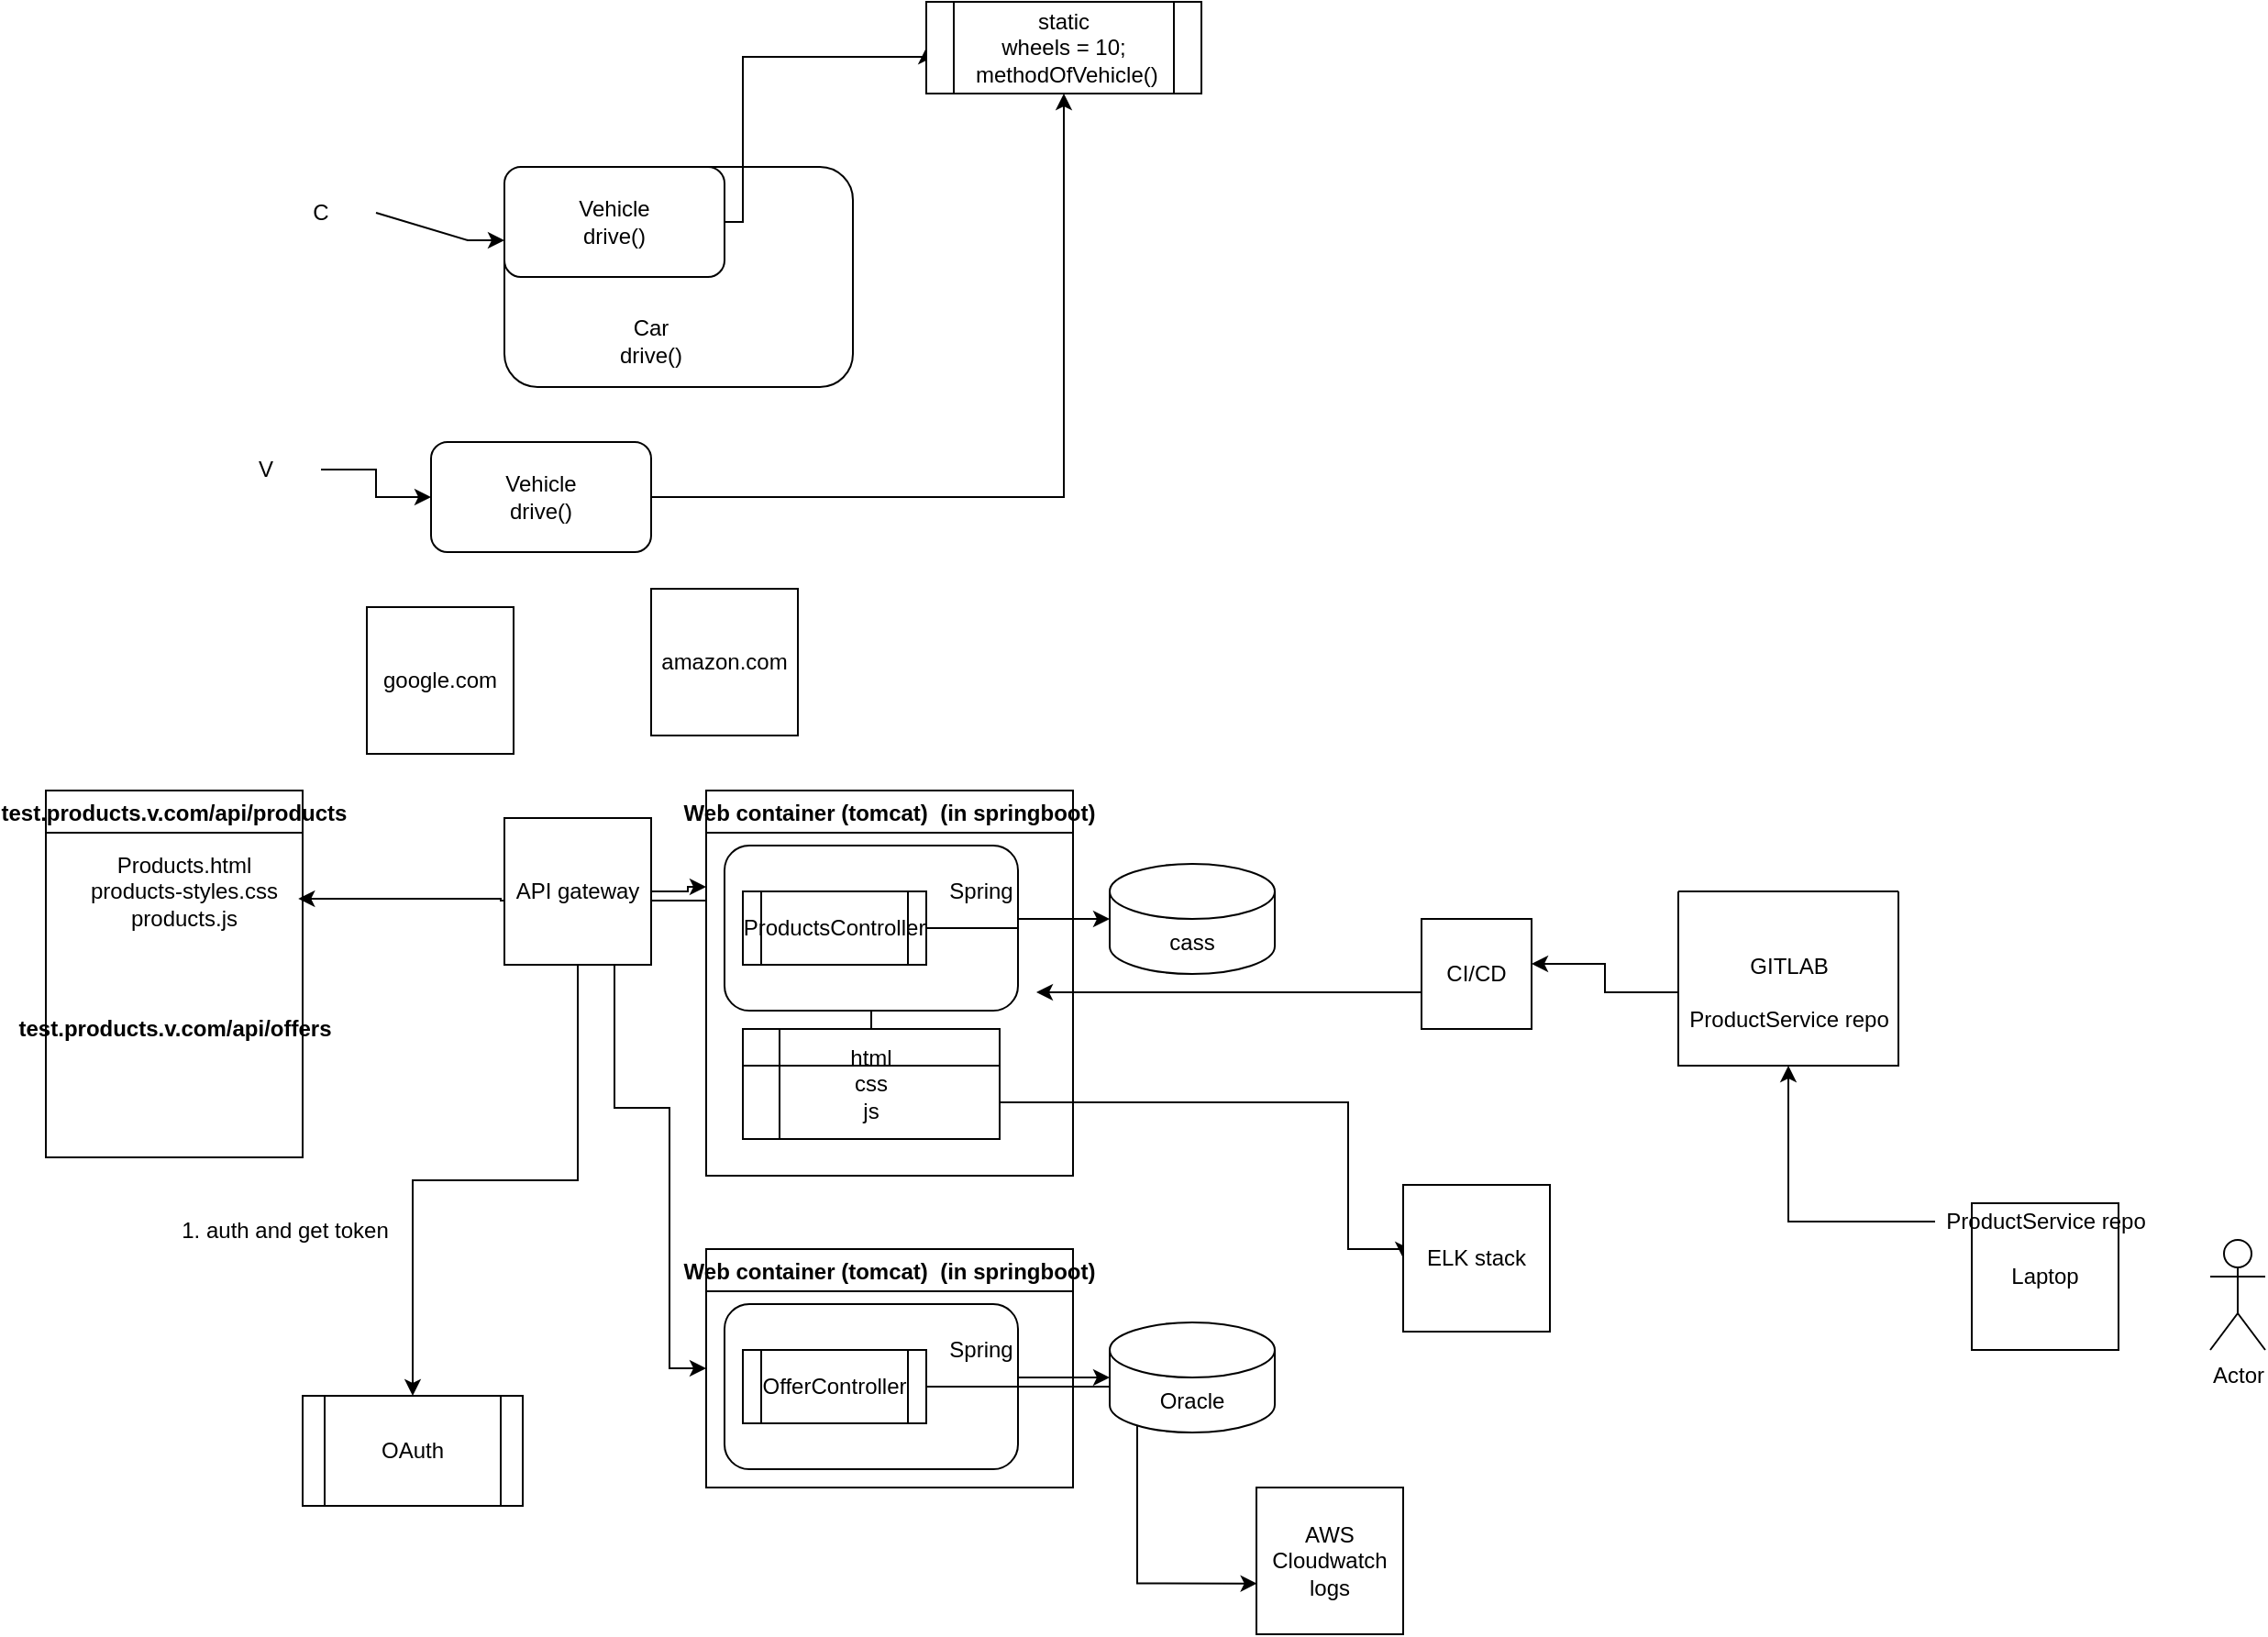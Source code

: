 <mxfile version="17.4.0" type="device"><diagram id="vzY9z4sRMrzOIMX6U0G2" name="Page-1"><mxGraphModel dx="1669" dy="434" grid="1" gridSize="10" guides="1" tooltips="1" connect="1" arrows="1" fold="1" page="1" pageScale="1" pageWidth="850" pageHeight="1100" math="0" shadow="0"><root><mxCell id="0"/><mxCell id="1" parent="0"/><mxCell id="WYkMhWz1KVLbPnTsZtff-45" style="edgeStyle=orthogonalEdgeStyle;rounded=0;orthogonalLoop=1;jettySize=auto;html=1;entryX=0;entryY=0.5;entryDx=0;entryDy=0;" edge="1" parent="1" source="WYkMhWz1KVLbPnTsZtff-13" target="WYkMhWz1KVLbPnTsZtff-44"><mxGeometry relative="1" as="geometry"><Array as="points"><mxPoint x="460" y="610"/><mxPoint x="720" y="610"/><mxPoint x="720" y="690"/><mxPoint x="750" y="690"/></Array></mxGeometry></mxCell><mxCell id="WYkMhWz1KVLbPnTsZtff-13" value="" style="rounded=1;whiteSpace=wrap;html=1;" vertex="1" parent="1"><mxGeometry x="380" y="470" width="160" height="90" as="geometry"/></mxCell><mxCell id="WYkMhWz1KVLbPnTsZtff-2" value="" style="rounded=1;whiteSpace=wrap;html=1;" vertex="1" parent="1"><mxGeometry x="260" y="100" width="190" height="120" as="geometry"/></mxCell><mxCell id="WYkMhWz1KVLbPnTsZtff-10" style="edgeStyle=orthogonalEdgeStyle;rounded=0;orthogonalLoop=1;jettySize=auto;html=1;entryX=0;entryY=0.5;entryDx=0;entryDy=0;" edge="1" parent="1" source="WYkMhWz1KVLbPnTsZtff-1" target="WYkMhWz1KVLbPnTsZtff-9"><mxGeometry relative="1" as="geometry"><Array as="points"><mxPoint x="390" y="130"/><mxPoint x="390" y="40"/><mxPoint x="490" y="40"/></Array></mxGeometry></mxCell><mxCell id="WYkMhWz1KVLbPnTsZtff-1" value="Vehicle&lt;br&gt;drive()" style="rounded=1;whiteSpace=wrap;html=1;" vertex="1" parent="1"><mxGeometry x="260" y="100" width="120" height="60" as="geometry"/></mxCell><mxCell id="WYkMhWz1KVLbPnTsZtff-3" value="Car&lt;br&gt;drive()" style="text;html=1;strokeColor=none;fillColor=none;align=center;verticalAlign=middle;whiteSpace=wrap;rounded=0;" vertex="1" parent="1"><mxGeometry x="310" y="180" width="60" height="30" as="geometry"/></mxCell><mxCell id="WYkMhWz1KVLbPnTsZtff-4" value="C" style="text;html=1;strokeColor=none;fillColor=none;align=center;verticalAlign=middle;whiteSpace=wrap;rounded=0;" vertex="1" parent="1"><mxGeometry x="130" y="110" width="60" height="30" as="geometry"/></mxCell><mxCell id="WYkMhWz1KVLbPnTsZtff-5" value="" style="endArrow=classic;html=1;rounded=0;exitX=1;exitY=0.5;exitDx=0;exitDy=0;" edge="1" parent="1" source="WYkMhWz1KVLbPnTsZtff-4"><mxGeometry width="50" height="50" relative="1" as="geometry"><mxPoint x="320" y="190" as="sourcePoint"/><mxPoint x="260" y="140" as="targetPoint"/><Array as="points"><mxPoint x="240" y="140"/></Array></mxGeometry></mxCell><mxCell id="WYkMhWz1KVLbPnTsZtff-8" style="edgeStyle=orthogonalEdgeStyle;rounded=0;orthogonalLoop=1;jettySize=auto;html=1;entryX=0;entryY=0.5;entryDx=0;entryDy=0;" edge="1" parent="1" source="WYkMhWz1KVLbPnTsZtff-6" target="WYkMhWz1KVLbPnTsZtff-7"><mxGeometry relative="1" as="geometry"/></mxCell><mxCell id="WYkMhWz1KVLbPnTsZtff-6" value="V" style="text;html=1;strokeColor=none;fillColor=none;align=center;verticalAlign=middle;whiteSpace=wrap;rounded=0;" vertex="1" parent="1"><mxGeometry x="100" y="250" width="60" height="30" as="geometry"/></mxCell><mxCell id="WYkMhWz1KVLbPnTsZtff-11" style="edgeStyle=orthogonalEdgeStyle;rounded=0;orthogonalLoop=1;jettySize=auto;html=1;entryX=0.5;entryY=1;entryDx=0;entryDy=0;" edge="1" parent="1" source="WYkMhWz1KVLbPnTsZtff-7" target="WYkMhWz1KVLbPnTsZtff-9"><mxGeometry relative="1" as="geometry"/></mxCell><mxCell id="WYkMhWz1KVLbPnTsZtff-7" value="Vehicle&lt;br&gt;drive()" style="rounded=1;whiteSpace=wrap;html=1;" vertex="1" parent="1"><mxGeometry x="220" y="250" width="120" height="60" as="geometry"/></mxCell><mxCell id="WYkMhWz1KVLbPnTsZtff-9" value="static&lt;br&gt;wheels = 10;&lt;br&gt;&amp;nbsp;methodOfVehicle()" style="shape=process;whiteSpace=wrap;html=1;backgroundOutline=1;" vertex="1" parent="1"><mxGeometry x="490" y="10" width="150" height="50" as="geometry"/></mxCell><mxCell id="WYkMhWz1KVLbPnTsZtff-33" style="edgeStyle=orthogonalEdgeStyle;rounded=0;orthogonalLoop=1;jettySize=auto;html=1;entryX=0;entryY=0.5;entryDx=0;entryDy=0;entryPerimeter=0;" edge="1" parent="1" source="WYkMhWz1KVLbPnTsZtff-12" target="WYkMhWz1KVLbPnTsZtff-25"><mxGeometry relative="1" as="geometry"/></mxCell><mxCell id="WYkMhWz1KVLbPnTsZtff-12" value="ProductsController" style="shape=process;whiteSpace=wrap;html=1;backgroundOutline=1;" vertex="1" parent="1"><mxGeometry x="390" y="495" width="100" height="40" as="geometry"/></mxCell><mxCell id="WYkMhWz1KVLbPnTsZtff-56" style="edgeStyle=orthogonalEdgeStyle;rounded=0;orthogonalLoop=1;jettySize=auto;html=1;entryX=1.022;entryY=0.58;entryDx=0;entryDy=0;entryPerimeter=0;" edge="1" parent="1" source="WYkMhWz1KVLbPnTsZtff-14" target="WYkMhWz1KVLbPnTsZtff-20"><mxGeometry relative="1" as="geometry"><Array as="points"><mxPoint x="258" y="500"/><mxPoint x="258" y="499"/></Array></mxGeometry></mxCell><mxCell id="WYkMhWz1KVLbPnTsZtff-14" value="Web container (tomcat)  (in springboot)" style="swimlane;" vertex="1" parent="1"><mxGeometry x="370" y="440" width="200" height="210" as="geometry"/></mxCell><mxCell id="WYkMhWz1KVLbPnTsZtff-15" value="Spring" style="text;html=1;strokeColor=none;fillColor=none;align=center;verticalAlign=middle;whiteSpace=wrap;rounded=0;" vertex="1" parent="WYkMhWz1KVLbPnTsZtff-14"><mxGeometry x="120" y="40" width="60" height="30" as="geometry"/></mxCell><mxCell id="WYkMhWz1KVLbPnTsZtff-19" value="html&lt;br&gt;css&lt;br&gt;js" style="shape=internalStorage;whiteSpace=wrap;html=1;backgroundOutline=1;" vertex="1" parent="WYkMhWz1KVLbPnTsZtff-14"><mxGeometry x="20" y="130" width="140" height="60" as="geometry"/></mxCell><mxCell id="WYkMhWz1KVLbPnTsZtff-50" style="edgeStyle=orthogonalEdgeStyle;rounded=0;orthogonalLoop=1;jettySize=auto;html=1;exitX=0.5;exitY=1;exitDx=0;exitDy=0;" edge="1" parent="1" source="WYkMhWz1KVLbPnTsZtff-62" target="WYkMhWz1KVLbPnTsZtff-49"><mxGeometry relative="1" as="geometry"/></mxCell><mxCell id="WYkMhWz1KVLbPnTsZtff-16" value="test.products.v.com/api/products" style="swimlane;" vertex="1" parent="1"><mxGeometry x="10" y="440" width="140" height="200" as="geometry"/></mxCell><mxCell id="WYkMhWz1KVLbPnTsZtff-20" value="Products.html&lt;br&gt;products-styles.css&lt;br&gt;products.js" style="text;html=1;align=center;verticalAlign=middle;resizable=0;points=[];autosize=1;strokeColor=none;fillColor=none;" vertex="1" parent="WYkMhWz1KVLbPnTsZtff-16"><mxGeometry x="15" y="30" width="120" height="50" as="geometry"/></mxCell><mxCell id="WYkMhWz1KVLbPnTsZtff-25" value="cass" style="shape=cylinder3;whiteSpace=wrap;html=1;boundedLbl=1;backgroundOutline=1;size=15;" vertex="1" parent="1"><mxGeometry x="590" y="480" width="90" height="60" as="geometry"/></mxCell><mxCell id="WYkMhWz1KVLbPnTsZtff-47" style="edgeStyle=orthogonalEdgeStyle;rounded=0;orthogonalLoop=1;jettySize=auto;html=1;entryX=0.004;entryY=0.654;entryDx=0;entryDy=0;entryPerimeter=0;" edge="1" parent="1" source="WYkMhWz1KVLbPnTsZtff-26" target="WYkMhWz1KVLbPnTsZtff-46"><mxGeometry relative="1" as="geometry"/></mxCell><mxCell id="WYkMhWz1KVLbPnTsZtff-26" value="" style="rounded=1;whiteSpace=wrap;html=1;" vertex="1" parent="1"><mxGeometry x="380" y="720" width="160" height="90" as="geometry"/></mxCell><mxCell id="WYkMhWz1KVLbPnTsZtff-32" style="edgeStyle=orthogonalEdgeStyle;rounded=0;orthogonalLoop=1;jettySize=auto;html=1;" edge="1" parent="1" source="WYkMhWz1KVLbPnTsZtff-27" target="WYkMhWz1KVLbPnTsZtff-31"><mxGeometry relative="1" as="geometry"/></mxCell><mxCell id="WYkMhWz1KVLbPnTsZtff-27" value="OfferController" style="shape=process;whiteSpace=wrap;html=1;backgroundOutline=1;" vertex="1" parent="1"><mxGeometry x="390" y="745" width="100" height="40" as="geometry"/></mxCell><mxCell id="WYkMhWz1KVLbPnTsZtff-28" value="Web container (tomcat)  (in springboot)" style="swimlane;" vertex="1" parent="1"><mxGeometry x="370" y="690" width="200" height="130" as="geometry"/></mxCell><mxCell id="WYkMhWz1KVLbPnTsZtff-29" value="Spring" style="text;html=1;strokeColor=none;fillColor=none;align=center;verticalAlign=middle;whiteSpace=wrap;rounded=0;" vertex="1" parent="WYkMhWz1KVLbPnTsZtff-28"><mxGeometry x="120" y="40" width="60" height="30" as="geometry"/></mxCell><mxCell id="WYkMhWz1KVLbPnTsZtff-31" value="Oracle" style="shape=cylinder3;whiteSpace=wrap;html=1;boundedLbl=1;backgroundOutline=1;size=15;" vertex="1" parent="1"><mxGeometry x="590" y="730" width="90" height="60" as="geometry"/></mxCell><mxCell id="WYkMhWz1KVLbPnTsZtff-35" value="" style="swimlane;startSize=0;" vertex="1" parent="1"><mxGeometry x="900" y="495" width="120" height="95" as="geometry"/></mxCell><mxCell id="WYkMhWz1KVLbPnTsZtff-42" style="edgeStyle=orthogonalEdgeStyle;rounded=0;orthogonalLoop=1;jettySize=auto;html=1;entryX=1;entryY=0.408;entryDx=0;entryDy=0;entryPerimeter=0;" edge="1" parent="1" source="WYkMhWz1KVLbPnTsZtff-36" target="WYkMhWz1KVLbPnTsZtff-41"><mxGeometry relative="1" as="geometry"/></mxCell><mxCell id="WYkMhWz1KVLbPnTsZtff-36" value="GITLAB&lt;br&gt;&lt;br&gt;ProductService repo" style="text;html=1;align=center;verticalAlign=middle;resizable=0;points=[];autosize=1;strokeColor=none;fillColor=none;" vertex="1" parent="1"><mxGeometry x="900" y="525" width="120" height="50" as="geometry"/></mxCell><mxCell id="WYkMhWz1KVLbPnTsZtff-37" value="Laptop" style="whiteSpace=wrap;html=1;aspect=fixed;" vertex="1" parent="1"><mxGeometry x="1060" y="665" width="80" height="80" as="geometry"/></mxCell><mxCell id="WYkMhWz1KVLbPnTsZtff-38" value="Actor" style="shape=umlActor;verticalLabelPosition=bottom;verticalAlign=top;html=1;outlineConnect=0;" vertex="1" parent="1"><mxGeometry x="1190" y="685" width="30" height="60" as="geometry"/></mxCell><mxCell id="WYkMhWz1KVLbPnTsZtff-40" style="edgeStyle=orthogonalEdgeStyle;rounded=0;orthogonalLoop=1;jettySize=auto;html=1;" edge="1" parent="1" source="WYkMhWz1KVLbPnTsZtff-39" target="WYkMhWz1KVLbPnTsZtff-35"><mxGeometry relative="1" as="geometry"/></mxCell><mxCell id="WYkMhWz1KVLbPnTsZtff-39" value="ProductService&amp;nbsp;repo" style="text;html=1;align=center;verticalAlign=middle;resizable=0;points=[];autosize=1;strokeColor=none;fillColor=none;" vertex="1" parent="1"><mxGeometry x="1040" y="665" width="120" height="20" as="geometry"/></mxCell><mxCell id="WYkMhWz1KVLbPnTsZtff-43" style="edgeStyle=orthogonalEdgeStyle;rounded=0;orthogonalLoop=1;jettySize=auto;html=1;" edge="1" parent="1" source="WYkMhWz1KVLbPnTsZtff-41"><mxGeometry relative="1" as="geometry"><mxPoint x="550" y="550" as="targetPoint"/><Array as="points"><mxPoint x="710" y="550"/><mxPoint x="710" y="550"/></Array></mxGeometry></mxCell><mxCell id="WYkMhWz1KVLbPnTsZtff-41" value="CI/CD" style="whiteSpace=wrap;html=1;aspect=fixed;" vertex="1" parent="1"><mxGeometry x="760" y="510" width="60" height="60" as="geometry"/></mxCell><mxCell id="WYkMhWz1KVLbPnTsZtff-44" value="ELK stack" style="whiteSpace=wrap;html=1;aspect=fixed;" vertex="1" parent="1"><mxGeometry x="750" y="655" width="80" height="80" as="geometry"/></mxCell><mxCell id="WYkMhWz1KVLbPnTsZtff-46" value="AWS Cloudwatch logs" style="whiteSpace=wrap;html=1;aspect=fixed;" vertex="1" parent="1"><mxGeometry x="670" y="820" width="80" height="80" as="geometry"/></mxCell><mxCell id="WYkMhWz1KVLbPnTsZtff-49" value="OAuth" style="shape=process;whiteSpace=wrap;html=1;backgroundOutline=1;" vertex="1" parent="1"><mxGeometry x="150" y="770" width="120" height="60" as="geometry"/></mxCell><mxCell id="WYkMhWz1KVLbPnTsZtff-52" value="1. auth and get token" style="text;html=1;align=center;verticalAlign=middle;resizable=0;points=[];autosize=1;strokeColor=none;fillColor=none;" vertex="1" parent="1"><mxGeometry x="75" y="670" width="130" height="20" as="geometry"/></mxCell><mxCell id="WYkMhWz1KVLbPnTsZtff-58" value="google.com" style="whiteSpace=wrap;html=1;aspect=fixed;" vertex="1" parent="1"><mxGeometry x="185" y="340" width="80" height="80" as="geometry"/></mxCell><mxCell id="WYkMhWz1KVLbPnTsZtff-59" value="amazon.com" style="whiteSpace=wrap;html=1;aspect=fixed;" vertex="1" parent="1"><mxGeometry x="340" y="330" width="80" height="80" as="geometry"/></mxCell><mxCell id="WYkMhWz1KVLbPnTsZtff-61" value="&lt;span style=&quot;font-weight: 700&quot;&gt;test.products.v.com/api/offers&lt;/span&gt;" style="text;html=1;align=center;verticalAlign=middle;resizable=0;points=[];autosize=1;strokeColor=none;fillColor=none;" vertex="1" parent="1"><mxGeometry x="-15" y="560" width="190" height="20" as="geometry"/></mxCell><mxCell id="WYkMhWz1KVLbPnTsZtff-63" style="edgeStyle=orthogonalEdgeStyle;rounded=0;orthogonalLoop=1;jettySize=auto;html=1;entryX=0;entryY=0.25;entryDx=0;entryDy=0;" edge="1" parent="1" source="WYkMhWz1KVLbPnTsZtff-62" target="WYkMhWz1KVLbPnTsZtff-14"><mxGeometry relative="1" as="geometry"/></mxCell><mxCell id="WYkMhWz1KVLbPnTsZtff-64" style="edgeStyle=orthogonalEdgeStyle;rounded=0;orthogonalLoop=1;jettySize=auto;html=1;entryX=0;entryY=0.5;entryDx=0;entryDy=0;" edge="1" parent="1" source="WYkMhWz1KVLbPnTsZtff-62" target="WYkMhWz1KVLbPnTsZtff-28"><mxGeometry relative="1" as="geometry"><Array as="points"><mxPoint x="320" y="613"/><mxPoint x="350" y="613"/><mxPoint x="350" y="755"/></Array></mxGeometry></mxCell><mxCell id="WYkMhWz1KVLbPnTsZtff-62" value="API gateway" style="whiteSpace=wrap;html=1;aspect=fixed;" vertex="1" parent="1"><mxGeometry x="260" y="455" width="80" height="80" as="geometry"/></mxCell></root></mxGraphModel></diagram></mxfile>